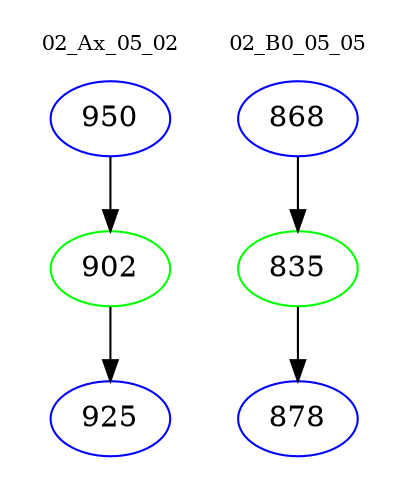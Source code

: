 digraph{
subgraph cluster_0 {
color = white
label = "02_Ax_05_02";
fontsize=10;
T0_950 [label="950", color="blue"]
T0_950 -> T0_902 [color="black"]
T0_902 [label="902", color="green"]
T0_902 -> T0_925 [color="black"]
T0_925 [label="925", color="blue"]
}
subgraph cluster_1 {
color = white
label = "02_B0_05_05";
fontsize=10;
T1_868 [label="868", color="blue"]
T1_868 -> T1_835 [color="black"]
T1_835 [label="835", color="green"]
T1_835 -> T1_878 [color="black"]
T1_878 [label="878", color="blue"]
}
}
